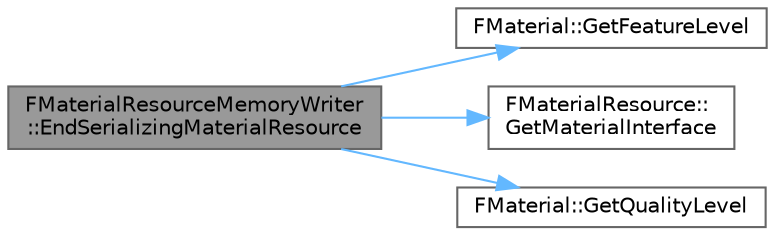 digraph "FMaterialResourceMemoryWriter::EndSerializingMaterialResource"
{
 // INTERACTIVE_SVG=YES
 // LATEX_PDF_SIZE
  bgcolor="transparent";
  edge [fontname=Helvetica,fontsize=10,labelfontname=Helvetica,labelfontsize=10];
  node [fontname=Helvetica,fontsize=10,shape=box,height=0.2,width=0.4];
  rankdir="LR";
  Node1 [id="Node000001",label="FMaterialResourceMemoryWriter\l::EndSerializingMaterialResource",height=0.2,width=0.4,color="gray40", fillcolor="grey60", style="filled", fontcolor="black",tooltip=" "];
  Node1 -> Node2 [id="edge1_Node000001_Node000002",color="steelblue1",style="solid",tooltip=" "];
  Node2 [id="Node000002",label="FMaterial::GetFeatureLevel",height=0.2,width=0.4,color="grey40", fillcolor="white", style="filled",URL="$db/d78/classFMaterial.html#a09d654a3760788d048ced1a3e10dcef3",tooltip=" "];
  Node1 -> Node3 [id="edge2_Node000001_Node000003",color="steelblue1",style="solid",tooltip=" "];
  Node3 [id="Node000003",label="FMaterialResource::\lGetMaterialInterface",height=0.2,width=0.4,color="grey40", fillcolor="white", style="filled",URL="$da/d38/classFMaterialResource.html#a4182ab06577c141694f2551cc6ef826d",tooltip=" "];
  Node1 -> Node4 [id="edge3_Node000001_Node000004",color="steelblue1",style="solid",tooltip=" "];
  Node4 [id="Node000004",label="FMaterial::GetQualityLevel",height=0.2,width=0.4,color="grey40", fillcolor="white", style="filled",URL="$db/d78/classFMaterial.html#ac9866c0e9067dadc333ad6968b3610e7",tooltip=" "];
}
